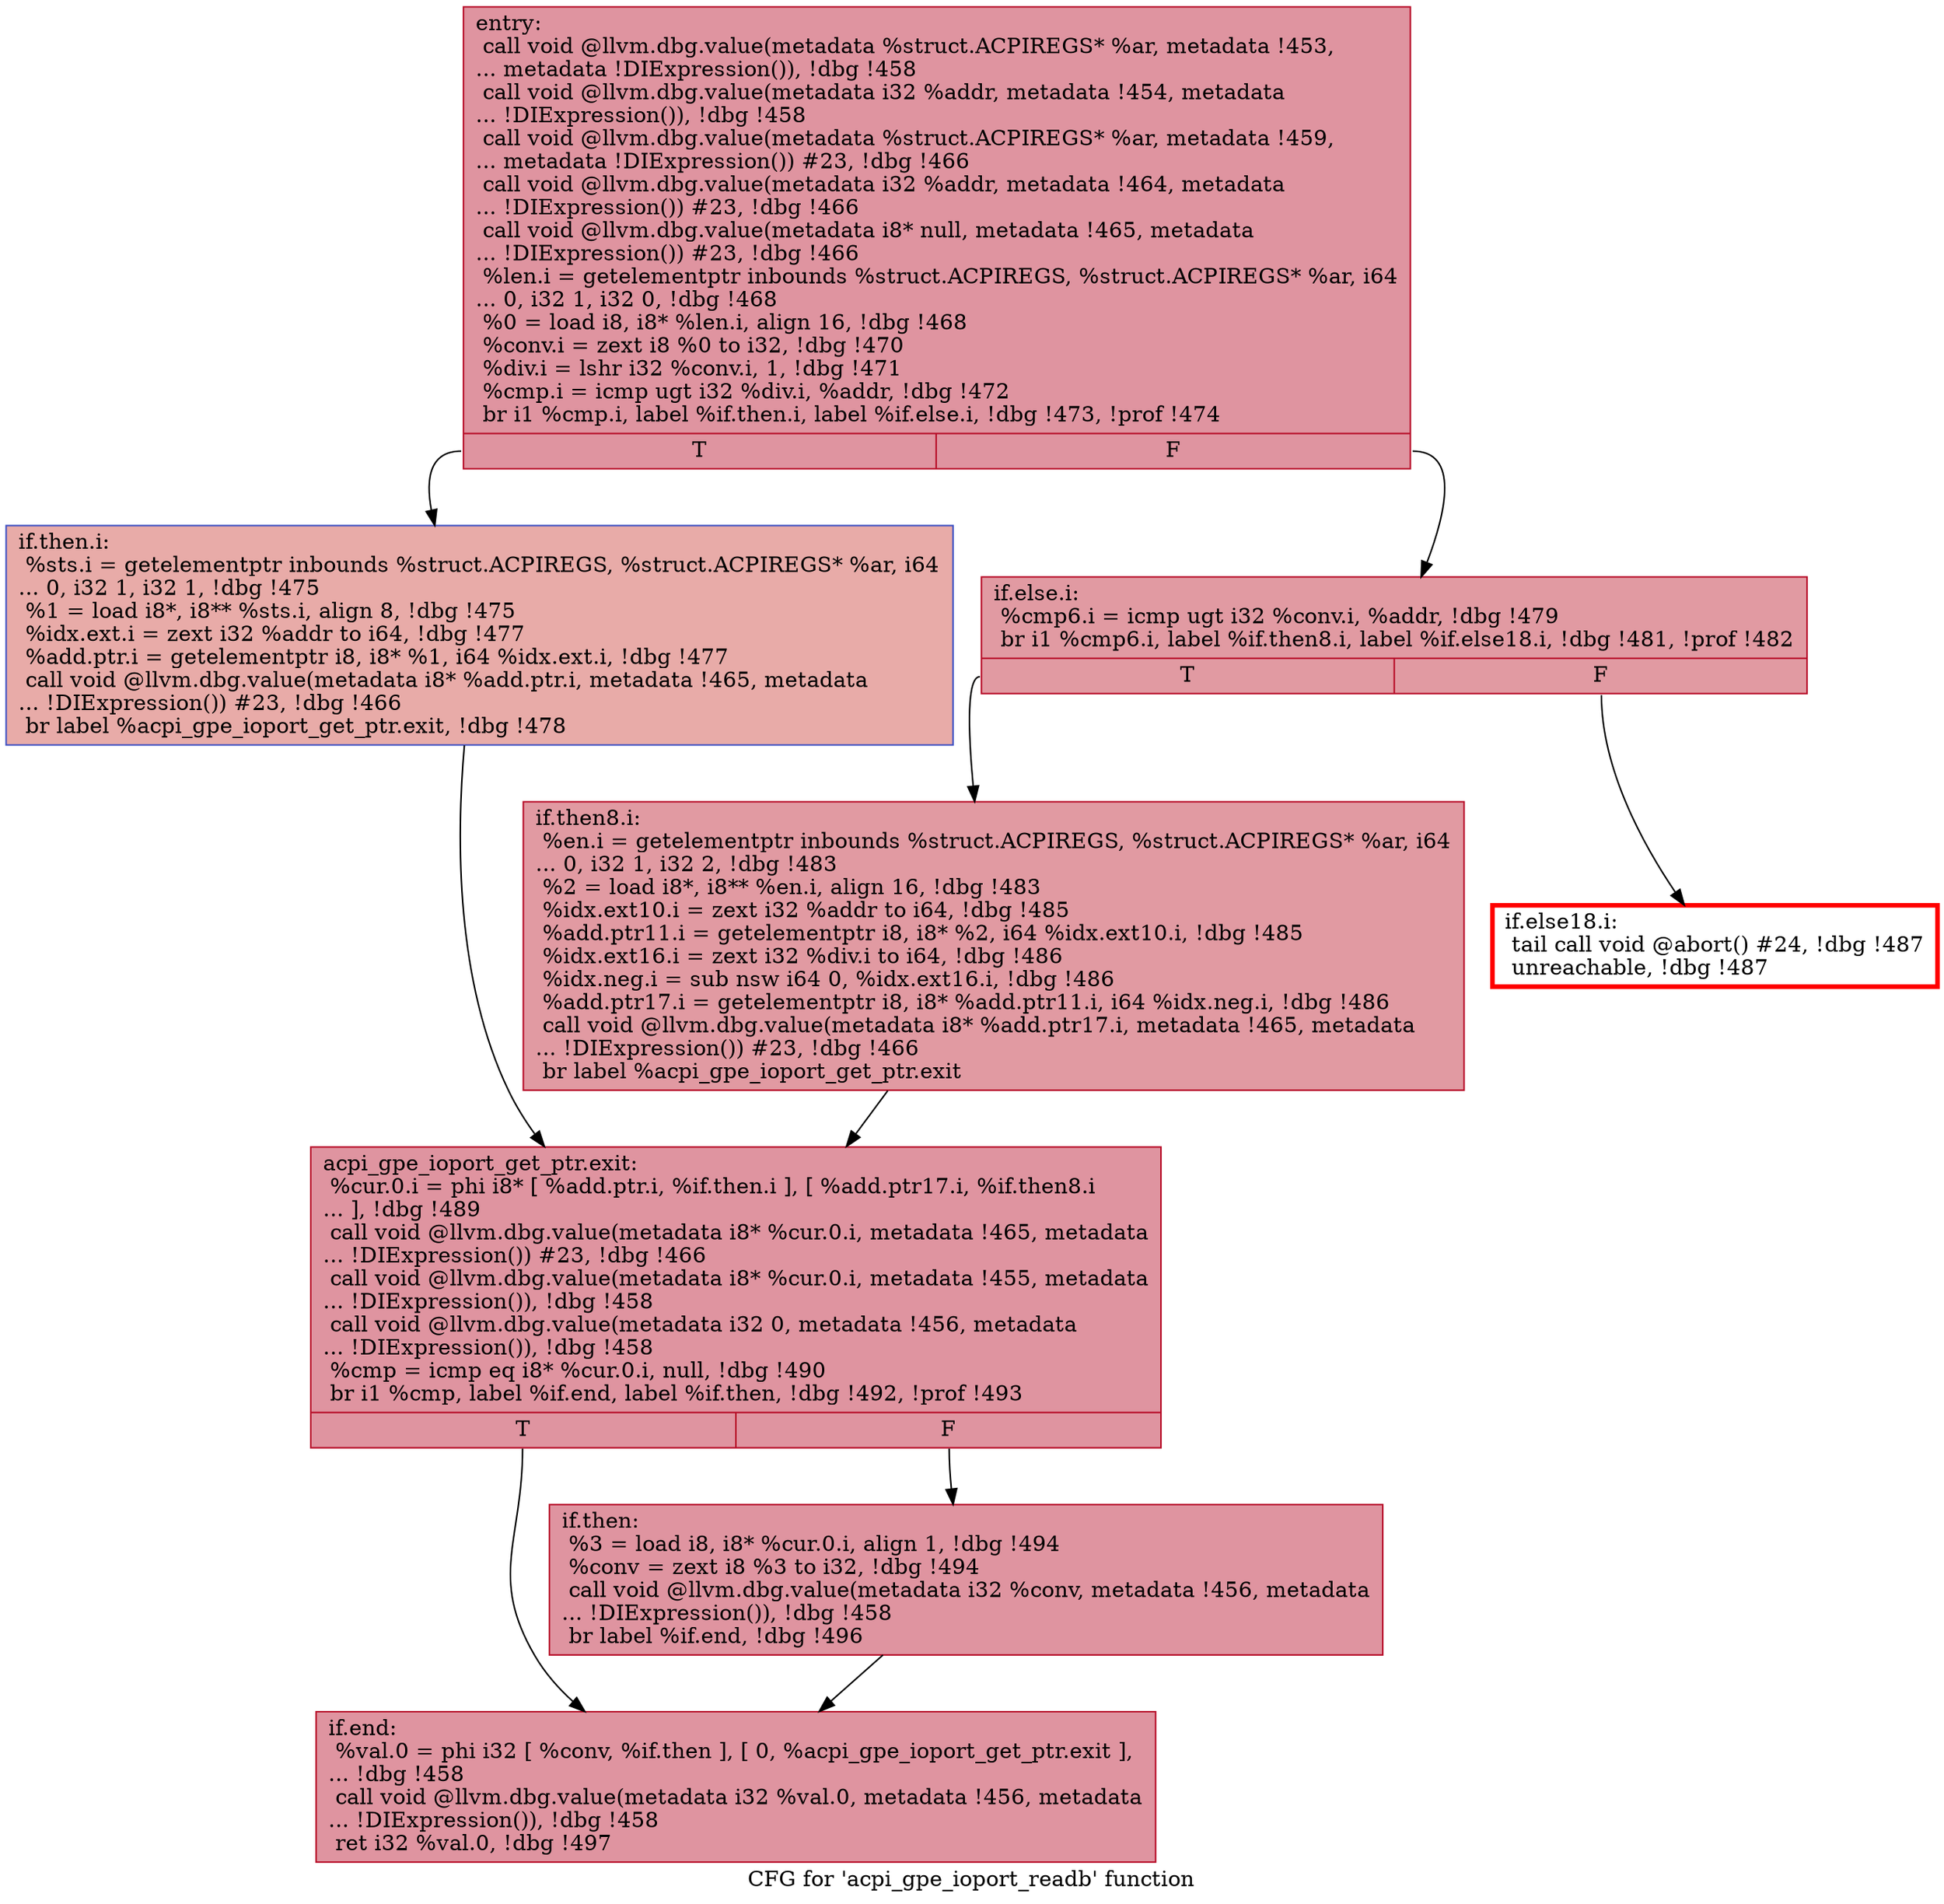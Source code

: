 digraph "CFG for 'acpi_gpe_ioport_readb' function" {
	label="CFG for 'acpi_gpe_ioport_readb' function";

	Node0x561dc78727e0 [shape=record,color="#b70d28ff", style=filled, fillcolor="#b70d2870",label="{entry:\l  call void @llvm.dbg.value(metadata %struct.ACPIREGS* %ar, metadata !453,\l... metadata !DIExpression()), !dbg !458\l  call void @llvm.dbg.value(metadata i32 %addr, metadata !454, metadata\l... !DIExpression()), !dbg !458\l  call void @llvm.dbg.value(metadata %struct.ACPIREGS* %ar, metadata !459,\l... metadata !DIExpression()) #23, !dbg !466\l  call void @llvm.dbg.value(metadata i32 %addr, metadata !464, metadata\l... !DIExpression()) #23, !dbg !466\l  call void @llvm.dbg.value(metadata i8* null, metadata !465, metadata\l... !DIExpression()) #23, !dbg !466\l  %len.i = getelementptr inbounds %struct.ACPIREGS, %struct.ACPIREGS* %ar, i64\l... 0, i32 1, i32 0, !dbg !468\l  %0 = load i8, i8* %len.i, align 16, !dbg !468\l  %conv.i = zext i8 %0 to i32, !dbg !470\l  %div.i = lshr i32 %conv.i, 1, !dbg !471\l  %cmp.i = icmp ugt i32 %div.i, %addr, !dbg !472\l  br i1 %cmp.i, label %if.then.i, label %if.else.i, !dbg !473, !prof !474\l|{<s0>T|<s1>F}}"];
	Node0x561dc78727e0:s0 -> Node0x561dc78c5ca0;
	Node0x561dc78727e0:s1 -> Node0x561dc7860620;
	Node0x561dc78c5ca0 [shape=record,color="#3d50c3ff", style=filled, fillcolor="#cc403a70",label="{if.then.i:                                        \l  %sts.i = getelementptr inbounds %struct.ACPIREGS, %struct.ACPIREGS* %ar, i64\l... 0, i32 1, i32 1, !dbg !475\l  %1 = load i8*, i8** %sts.i, align 8, !dbg !475\l  %idx.ext.i = zext i32 %addr to i64, !dbg !477\l  %add.ptr.i = getelementptr i8, i8* %1, i64 %idx.ext.i, !dbg !477\l  call void @llvm.dbg.value(metadata i8* %add.ptr.i, metadata !465, metadata\l... !DIExpression()) #23, !dbg !466\l  br label %acpi_gpe_ioport_get_ptr.exit, !dbg !478\l}"];
	Node0x561dc78c5ca0 -> Node0x561dc782c780;
	Node0x561dc7860620 [shape=record,color="#b70d28ff", style=filled, fillcolor="#bb1b2c70",label="{if.else.i:                                        \l  %cmp6.i = icmp ugt i32 %conv.i, %addr, !dbg !479\l  br i1 %cmp6.i, label %if.then8.i, label %if.else18.i, !dbg !481, !prof !482\l|{<s0>T|<s1>F}}"];
	Node0x561dc7860620:s0 -> Node0x561dc77dff30;
	Node0x561dc7860620:s1 -> Node0x561dc782be40;
	Node0x561dc77dff30 [shape=record,color="#b70d28ff", style=filled, fillcolor="#bb1b2c70",label="{if.then8.i:                                       \l  %en.i = getelementptr inbounds %struct.ACPIREGS, %struct.ACPIREGS* %ar, i64\l... 0, i32 1, i32 2, !dbg !483\l  %2 = load i8*, i8** %en.i, align 16, !dbg !483\l  %idx.ext10.i = zext i32 %addr to i64, !dbg !485\l  %add.ptr11.i = getelementptr i8, i8* %2, i64 %idx.ext10.i, !dbg !485\l  %idx.ext16.i = zext i32 %div.i to i64, !dbg !486\l  %idx.neg.i = sub nsw i64 0, %idx.ext16.i, !dbg !486\l  %add.ptr17.i = getelementptr i8, i8* %add.ptr11.i, i64 %idx.neg.i, !dbg !486\l  call void @llvm.dbg.value(metadata i8* %add.ptr17.i, metadata !465, metadata\l... !DIExpression()) #23, !dbg !466\l  br label %acpi_gpe_ioport_get_ptr.exit\l}"];
	Node0x561dc77dff30 -> Node0x561dc782c780;
	Node0x561dc782be40 [shape=record,penwidth=3.0, color="red",label="{if.else18.i:                                      \l  tail call void @abort() #24, !dbg !487\l  unreachable, !dbg !487\l}"];
	Node0x561dc782c780 [shape=record,color="#b70d28ff", style=filled, fillcolor="#b70d2870",label="{acpi_gpe_ioport_get_ptr.exit:                     \l  %cur.0.i = phi i8* [ %add.ptr.i, %if.then.i ], [ %add.ptr17.i, %if.then8.i\l... ], !dbg !489\l  call void @llvm.dbg.value(metadata i8* %cur.0.i, metadata !465, metadata\l... !DIExpression()) #23, !dbg !466\l  call void @llvm.dbg.value(metadata i8* %cur.0.i, metadata !455, metadata\l... !DIExpression()), !dbg !458\l  call void @llvm.dbg.value(metadata i32 0, metadata !456, metadata\l... !DIExpression()), !dbg !458\l  %cmp = icmp eq i8* %cur.0.i, null, !dbg !490\l  br i1 %cmp, label %if.end, label %if.then, !dbg !492, !prof !493\l|{<s0>T|<s1>F}}"];
	Node0x561dc782c780:s0 -> Node0x561dc7874810;
	Node0x561dc782c780:s1 -> Node0x561dc78747a0;
	Node0x561dc78747a0 [shape=record,color="#b70d28ff", style=filled, fillcolor="#b70d2870",label="{if.then:                                          \l  %3 = load i8, i8* %cur.0.i, align 1, !dbg !494\l  %conv = zext i8 %3 to i32, !dbg !494\l  call void @llvm.dbg.value(metadata i32 %conv, metadata !456, metadata\l... !DIExpression()), !dbg !458\l  br label %if.end, !dbg !496\l}"];
	Node0x561dc78747a0 -> Node0x561dc7874810;
	Node0x561dc7874810 [shape=record,color="#b70d28ff", style=filled, fillcolor="#b70d2870",label="{if.end:                                           \l  %val.0 = phi i32 [ %conv, %if.then ], [ 0, %acpi_gpe_ioport_get_ptr.exit ],\l... !dbg !458\l  call void @llvm.dbg.value(metadata i32 %val.0, metadata !456, metadata\l... !DIExpression()), !dbg !458\l  ret i32 %val.0, !dbg !497\l}"];
}
